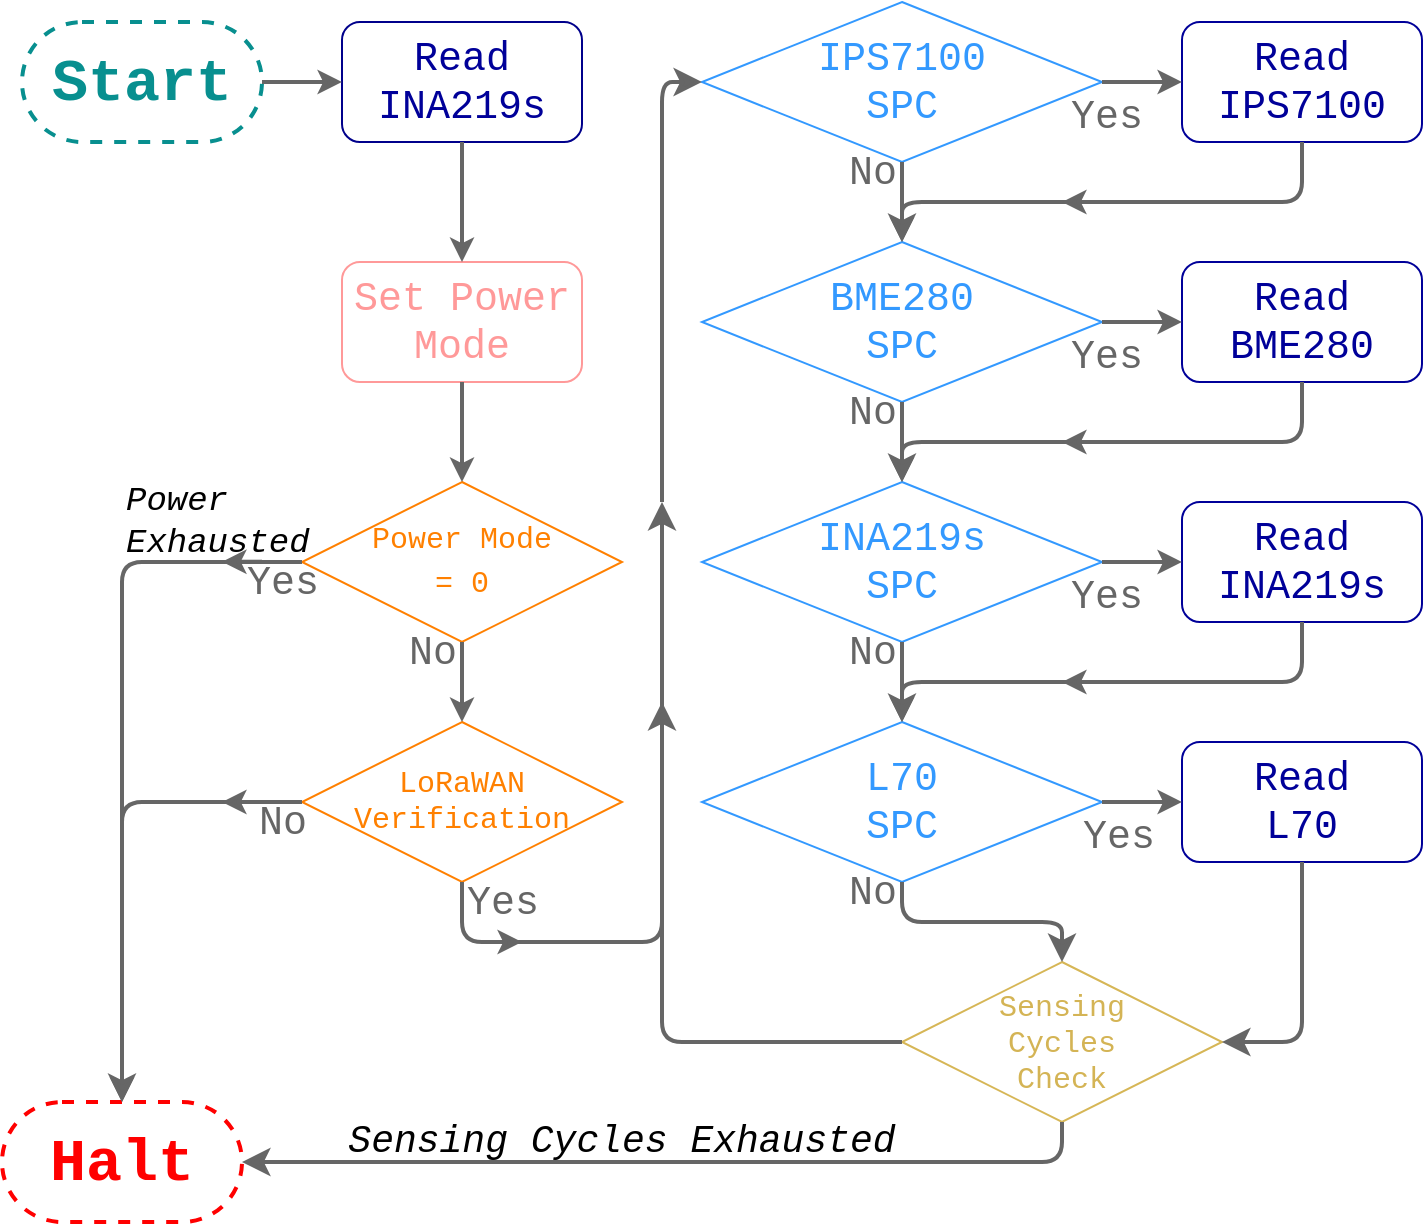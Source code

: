 <mxfile version="24.8.3">
  <diagram name="Page-1" id="m-hdq2T-ttEnODXYo0wn">
    <mxGraphModel dx="1570" dy="1025" grid="1" gridSize="10" guides="1" tooltips="1" connect="1" arrows="1" fold="1" page="1" pageScale="1" pageWidth="1169" pageHeight="827" math="0" shadow="0">
      <root>
        <mxCell id="0" />
        <mxCell id="1" parent="0" />
        <mxCell id="Z7rAsoOcoWFiMxSJse_U-8" value="&lt;font style=&quot;font-size: 20px;&quot; face=&quot;Courier New&quot;&gt;No&lt;/font&gt;" style="edgeLabel;html=1;align=center;verticalAlign=middle;resizable=0;points=[];fontColor=#666666;" parent="1" vertex="1" connectable="0">
          <mxGeometry x="240" y="360.002" as="geometry">
            <mxPoint x="5" y="5" as="offset" />
          </mxGeometry>
        </mxCell>
        <mxCell id="Z7rAsoOcoWFiMxSJse_U-3" value="&lt;font style=&quot;font-size: 20px;&quot; face=&quot;Courier New&quot;&gt;No&lt;/font&gt;" style="edgeLabel;html=1;align=center;verticalAlign=middle;resizable=0;points=[];fontColor=#666666;" parent="1" vertex="1" connectable="0">
          <mxGeometry x="460" y="120.002" as="geometry">
            <mxPoint x="5" y="5" as="offset" />
          </mxGeometry>
        </mxCell>
        <mxCell id="Z7rAsoOcoWFiMxSJse_U-2" value="&lt;font style=&quot;font-size: 20px;&quot; face=&quot;Courier New&quot;&gt;No&lt;/font&gt;" style="edgeLabel;html=1;align=center;verticalAlign=middle;resizable=0;points=[];fontColor=#666666;" parent="1" vertex="1" connectable="0">
          <mxGeometry x="460" y="240.002" as="geometry">
            <mxPoint x="5" y="5" as="offset" />
          </mxGeometry>
        </mxCell>
        <mxCell id="Z7rAsoOcoWFiMxSJse_U-1" value="&lt;font style=&quot;font-size: 20px;&quot; face=&quot;Courier New&quot;&gt;No&lt;/font&gt;" style="edgeLabel;html=1;align=center;verticalAlign=middle;resizable=0;points=[];fontColor=#666666;" parent="1" vertex="1" connectable="0">
          <mxGeometry x="460" y="360.002" as="geometry">
            <mxPoint x="5" y="5" as="offset" />
          </mxGeometry>
        </mxCell>
        <mxCell id="mAioPvJ35c6o3KTTYfeK-92" value="&lt;font style=&quot;font-size: 20px;&quot; face=&quot;Courier New&quot;&gt;No&lt;/font&gt;" style="edgeLabel;html=1;align=center;verticalAlign=middle;resizable=0;points=[];fontColor=#666666;" parent="1" vertex="1" connectable="0">
          <mxGeometry x="460" y="480.002" as="geometry">
            <mxPoint x="5" y="5" as="offset" />
          </mxGeometry>
        </mxCell>
        <mxCell id="mAioPvJ35c6o3KTTYfeK-108" value="&lt;span style=&quot;font-family: &amp;quot;Courier New&amp;quot;; font-size: 20px;&quot;&gt;Yes&lt;/span&gt;" style="edgeLabel;html=1;align=center;verticalAlign=middle;resizable=0;points=[];fontColor=#666666;" parent="1" vertex="1" connectable="0">
          <mxGeometry x="280" y="490.002" as="geometry" />
        </mxCell>
        <mxCell id="mAioPvJ35c6o3KTTYfeK-102" value="&lt;span style=&quot;font-family: &amp;quot;Courier New&amp;quot;; font-size: 20px;&quot;&gt;No&lt;/span&gt;" style="edgeLabel;html=1;align=center;verticalAlign=middle;resizable=0;points=[];fontColor=#666666;" parent="1" vertex="1" connectable="0">
          <mxGeometry x="170" y="450.002" as="geometry" />
        </mxCell>
        <mxCell id="mAioPvJ35c6o3KTTYfeK-101" value="&lt;span style=&quot;font-family: &amp;quot;Courier New&amp;quot;; font-size: 20px;&quot;&gt;Yes&lt;/span&gt;" style="edgeLabel;html=1;align=center;verticalAlign=middle;resizable=0;points=[];fontColor=#666666;" parent="1" vertex="1" connectable="0">
          <mxGeometry x="170" y="330.002" as="geometry" />
        </mxCell>
        <mxCell id="mAioPvJ35c6o3KTTYfeK-96" value="&lt;font style=&quot;font-size: 20px;&quot; face=&quot;Courier New&quot;&gt;Yes&lt;/font&gt;" style="edgeLabel;html=1;align=center;verticalAlign=middle;resizable=0;points=[];fontColor=#666666;" parent="1" vertex="1" connectable="0">
          <mxGeometry x="584" y="350.002" as="geometry">
            <mxPoint x="-2" y="-13" as="offset" />
          </mxGeometry>
        </mxCell>
        <mxCell id="mAioPvJ35c6o3KTTYfeK-95" value="&lt;font style=&quot;font-size: 20px;&quot; face=&quot;Courier New&quot;&gt;Yes&lt;/font&gt;" style="edgeLabel;html=1;align=center;verticalAlign=middle;resizable=0;points=[];fontColor=#666666;" parent="1" vertex="1" connectable="0">
          <mxGeometry x="584" y="230.002" as="geometry">
            <mxPoint x="-2" y="-13" as="offset" />
          </mxGeometry>
        </mxCell>
        <mxCell id="mAioPvJ35c6o3KTTYfeK-94" value="&lt;font style=&quot;font-size: 20px;&quot; face=&quot;Courier New&quot;&gt;Yes&lt;/font&gt;" style="edgeLabel;html=1;align=center;verticalAlign=middle;resizable=0;points=[];fontColor=#666666;" parent="1" vertex="1" connectable="0">
          <mxGeometry x="584" y="110.002" as="geometry">
            <mxPoint x="-2" y="-13" as="offset" />
          </mxGeometry>
        </mxCell>
        <mxCell id="mAioPvJ35c6o3KTTYfeK-2" value="&lt;font size=&quot;1&quot; face=&quot;Courier New&quot; color=&quot;#088f8f&quot;&gt;&lt;b style=&quot;font-size: 30px;&quot;&gt;Start&lt;/b&gt;&lt;/font&gt;" style="rounded=1;whiteSpace=wrap;html=1;arcSize=50;strokeColor=#088F8F;dashed=1;strokeWidth=2;" parent="1" vertex="1">
          <mxGeometry x="40" y="50" width="120" height="60" as="geometry" />
        </mxCell>
        <mxCell id="mAioPvJ35c6o3KTTYfeK-4" value="&lt;font color=&quot;#000099&quot; face=&quot;Courier New&quot; style=&quot;font-size: 20px;&quot;&gt;Read INA219s&lt;/font&gt;" style="rounded=1;whiteSpace=wrap;html=1;strokeColor=#00008B;" parent="1" vertex="1">
          <mxGeometry x="200" y="50" width="120" height="60" as="geometry" />
        </mxCell>
        <mxCell id="mAioPvJ35c6o3KTTYfeK-5" value="&lt;span style=&quot;font-family: &amp;quot;Courier New&amp;quot;; font-size: 20px; background-color: rgb(255, 255, 255);&quot;&gt;&lt;font color=&quot;#ff9999&quot;&gt;Set Power Mode&lt;/font&gt;&lt;/span&gt;" style="rounded=1;whiteSpace=wrap;html=1;fillColor=#FFFFFF;strokeColor=#FF9999;" parent="1" vertex="1">
          <mxGeometry x="200" y="170" width="120" height="60" as="geometry" />
        </mxCell>
        <mxCell id="mAioPvJ35c6o3KTTYfeK-17" value="&lt;font size=&quot;1&quot; color=&quot;#ff0000&quot; face=&quot;Courier New&quot;&gt;&lt;b style=&quot;font-size: 30px;&quot;&gt;Halt&lt;/b&gt;&lt;/font&gt;" style="rounded=1;whiteSpace=wrap;html=1;arcSize=50;strokeColor=#FF0000;dashed=1;strokeWidth=2;" parent="1" vertex="1">
          <mxGeometry x="30" y="590" width="120" height="60" as="geometry" />
        </mxCell>
        <mxCell id="mAioPvJ35c6o3KTTYfeK-20" value="&lt;font style=&quot;font-size: 16px;&quot; color=&quot;#ff8000&quot; face=&quot;Courier New&quot;&gt;&lt;span style=&quot;font-size: 15px;&quot;&gt;Power Mode&lt;/span&gt;&lt;/font&gt;&lt;div style=&quot;font-size: 16px;&quot;&gt;&lt;font style=&quot;font-size: 16px;&quot; color=&quot;#ff8000&quot; face=&quot;Courier New&quot;&gt;&lt;span style=&quot;font-size: 15px;&quot;&gt;= 0&lt;/span&gt;&lt;/font&gt;&lt;/div&gt;" style="rhombus;whiteSpace=wrap;html=1;align=center;strokeColor=#FF8000;" parent="1" vertex="1">
          <mxGeometry x="180" y="280" width="160" height="80" as="geometry" />
        </mxCell>
        <mxCell id="mAioPvJ35c6o3KTTYfeK-23" value="&lt;span style=&quot;font-family: &amp;quot;Courier New&amp;quot;; font-size: 20px;&quot;&gt;&lt;font color=&quot;#3399ff&quot;&gt;BME280&lt;/font&gt;&lt;/span&gt;&lt;div&gt;&lt;span style=&quot;font-family: &amp;quot;Courier New&amp;quot;; font-size: 20px;&quot;&gt;&lt;font color=&quot;#3399ff&quot;&gt;SPC&lt;/font&gt;&lt;/span&gt;&lt;/div&gt;" style="rhombus;whiteSpace=wrap;html=1;strokeColor=#3399FF;" parent="1" vertex="1">
          <mxGeometry x="380" y="160" width="200" height="80" as="geometry" />
        </mxCell>
        <mxCell id="mAioPvJ35c6o3KTTYfeK-27" value="&lt;span style=&quot;font-family: &amp;quot;Courier New&amp;quot;; font-size: 20px;&quot;&gt;&lt;font color=&quot;#3399ff&quot;&gt;IPS7100&lt;/font&gt;&lt;/span&gt;&lt;div&gt;&lt;span style=&quot;font-family: &amp;quot;Courier New&amp;quot;; font-size: 20px;&quot;&gt;&lt;font color=&quot;#3399ff&quot;&gt;SPC&lt;/font&gt;&lt;/span&gt;&lt;/div&gt;" style="rhombus;whiteSpace=wrap;html=1;strokeColor=#3399FF;" parent="1" vertex="1">
          <mxGeometry x="380" y="40" width="200" height="80" as="geometry" />
        </mxCell>
        <mxCell id="mAioPvJ35c6o3KTTYfeK-28" value="&lt;span style=&quot;font-family: &amp;quot;Courier New&amp;quot;; font-size: 20px;&quot;&gt;&lt;font color=&quot;#3399ff&quot;&gt;INA219s&lt;/font&gt;&lt;/span&gt;&lt;div&gt;&lt;div&gt;&lt;span style=&quot;font-family: &amp;quot;Courier New&amp;quot;; font-size: 20px;&quot;&gt;&lt;font color=&quot;#3399ff&quot;&gt;SPC&lt;/font&gt;&lt;/span&gt;&lt;/div&gt;&lt;/div&gt;" style="rhombus;whiteSpace=wrap;html=1;strokeColor=#3399FF;" parent="1" vertex="1">
          <mxGeometry x="380" y="280" width="200" height="80" as="geometry" />
        </mxCell>
        <mxCell id="mAioPvJ35c6o3KTTYfeK-29" value="&lt;span style=&quot;font-family: &amp;quot;Courier New&amp;quot;; font-size: 20px;&quot;&gt;&lt;font color=&quot;#3399ff&quot;&gt;L70&lt;/font&gt;&lt;/span&gt;&lt;div&gt;&lt;span style=&quot;font-family: &amp;quot;Courier New&amp;quot;; font-size: 20px;&quot;&gt;&lt;font color=&quot;#3399ff&quot;&gt;SPC&lt;/font&gt;&lt;/span&gt;&lt;/div&gt;" style="rhombus;whiteSpace=wrap;html=1;strokeColor=#3399FF;" parent="1" vertex="1">
          <mxGeometry x="380" y="400" width="200" height="80" as="geometry" />
        </mxCell>
        <mxCell id="mAioPvJ35c6o3KTTYfeK-31" value="&lt;font color=&quot;#000099&quot; face=&quot;Courier New&quot; style=&quot;font-size: 20px;&quot;&gt;Read IPS7100&lt;/font&gt;" style="rounded=1;whiteSpace=wrap;html=1;strokeColor=#000099;" parent="1" vertex="1">
          <mxGeometry x="620" y="50" width="120" height="60" as="geometry" />
        </mxCell>
        <mxCell id="mAioPvJ35c6o3KTTYfeK-32" value="&lt;font color=&quot;#000099&quot; face=&quot;Courier New&quot; style=&quot;font-size: 20px;&quot;&gt;Read BME280&lt;/font&gt;" style="rounded=1;whiteSpace=wrap;html=1;strokeColor=#000099;" parent="1" vertex="1">
          <mxGeometry x="620" y="170" width="120" height="60" as="geometry" />
        </mxCell>
        <mxCell id="mAioPvJ35c6o3KTTYfeK-33" value="&lt;font color=&quot;#000099&quot; face=&quot;Courier New&quot; style=&quot;font-size: 20px;&quot;&gt;Read INA219s&lt;/font&gt;" style="rounded=1;whiteSpace=wrap;html=1;strokeColor=#000099;" parent="1" vertex="1">
          <mxGeometry x="620" y="290" width="120" height="60" as="geometry" />
        </mxCell>
        <mxCell id="mAioPvJ35c6o3KTTYfeK-34" value="&lt;font color=&quot;#000099&quot; face=&quot;Courier New&quot; style=&quot;font-size: 20px;&quot;&gt;Read&lt;/font&gt;&lt;div&gt;&lt;font color=&quot;#000099&quot; face=&quot;Courier New&quot; style=&quot;font-size: 20px;&quot;&gt;L70&lt;/font&gt;&lt;/div&gt;" style="rounded=1;whiteSpace=wrap;html=1;strokeColor=#000099;" parent="1" vertex="1">
          <mxGeometry x="620" y="410" width="120" height="60" as="geometry" />
        </mxCell>
        <mxCell id="mAioPvJ35c6o3KTTYfeK-37" value="&lt;font style=&quot;font-size: 15px;&quot;&gt;&lt;font color=&quot;#d4b455&quot; face=&quot;Courier New&quot; style=&quot;font-size: 15px;&quot;&gt;Sensing&lt;/font&gt;&lt;/font&gt;&lt;div&gt;&lt;font color=&quot;#d4b455&quot; face=&quot;Courier New&quot;&gt;&lt;span style=&quot;font-size: 15px;&quot;&gt;Cycles&lt;/span&gt;&lt;/font&gt;&lt;/div&gt;&lt;div&gt;&lt;font color=&quot;#d4b455&quot; face=&quot;Courier New&quot;&gt;&lt;span style=&quot;font-size: 15px;&quot;&gt;Check&lt;/span&gt;&lt;/font&gt;&lt;/div&gt;" style="rhombus;whiteSpace=wrap;html=1;align=center;strokeColor=#d6b656;fillColor=#FFFFFF;" parent="1" vertex="1">
          <mxGeometry x="480" y="520" width="160" height="80" as="geometry" />
        </mxCell>
        <mxCell id="mAioPvJ35c6o3KTTYfeK-39" value="&lt;font color=&quot;#ff8000&quot; face=&quot;Courier New&quot;&gt;&lt;span style=&quot;font-size: 15px;&quot;&gt;LoRaWAN&lt;/span&gt;&lt;/font&gt;&lt;div&gt;&lt;font color=&quot;#ff8000&quot; face=&quot;Courier New&quot;&gt;&lt;span style=&quot;font-size: 15px;&quot;&gt;Verification&lt;/span&gt;&lt;/font&gt;&lt;/div&gt;" style="rhombus;whiteSpace=wrap;html=1;align=center;strokeColor=#FF8000;" parent="1" vertex="1">
          <mxGeometry x="180" y="400" width="160" height="80" as="geometry" />
        </mxCell>
        <mxCell id="mAioPvJ35c6o3KTTYfeK-40" value="" style="endArrow=classic;html=1;rounded=0;exitX=1;exitY=0.5;exitDx=0;exitDy=0;entryX=0;entryY=0.5;entryDx=0;entryDy=0;strokeColor=#666666;strokeWidth=2;" parent="1" source="mAioPvJ35c6o3KTTYfeK-2" target="mAioPvJ35c6o3KTTYfeK-4" edge="1">
          <mxGeometry width="50" height="50" relative="1" as="geometry">
            <mxPoint x="560" y="340" as="sourcePoint" />
            <mxPoint x="610" y="290" as="targetPoint" />
          </mxGeometry>
        </mxCell>
        <mxCell id="mAioPvJ35c6o3KTTYfeK-41" value="" style="endArrow=classic;html=1;rounded=0;exitX=0.5;exitY=1;exitDx=0;exitDy=0;entryX=0.5;entryY=0;entryDx=0;entryDy=0;fontColor=#999999;strokeColor=#666666;strokeWidth=2;" parent="1" source="mAioPvJ35c6o3KTTYfeK-4" target="mAioPvJ35c6o3KTTYfeK-5" edge="1">
          <mxGeometry width="50" height="50" relative="1" as="geometry">
            <mxPoint x="170" y="90" as="sourcePoint" />
            <mxPoint x="210" y="90" as="targetPoint" />
            <Array as="points">
              <mxPoint x="260" y="140" />
            </Array>
          </mxGeometry>
        </mxCell>
        <mxCell id="mAioPvJ35c6o3KTTYfeK-42" value="" style="endArrow=classic;html=1;rounded=0;exitX=0.5;exitY=1;exitDx=0;exitDy=0;entryX=0.5;entryY=0;entryDx=0;entryDy=0;fontColor=#999999;strokeColor=#666666;strokeWidth=2;" parent="1" source="mAioPvJ35c6o3KTTYfeK-5" target="mAioPvJ35c6o3KTTYfeK-20" edge="1">
          <mxGeometry width="50" height="50" relative="1" as="geometry">
            <mxPoint x="270" y="120" as="sourcePoint" />
            <mxPoint x="270" y="180" as="targetPoint" />
          </mxGeometry>
        </mxCell>
        <mxCell id="mAioPvJ35c6o3KTTYfeK-47" value="" style="endArrow=classic;html=1;rounded=1;exitX=0;exitY=0.5;exitDx=0;exitDy=0;entryX=0.5;entryY=0;entryDx=0;entryDy=0;curved=0;strokeColor=#666666;strokeWidth=2;fontColor=#666666;" parent="1" source="mAioPvJ35c6o3KTTYfeK-39" target="mAioPvJ35c6o3KTTYfeK-17" edge="1">
          <mxGeometry width="50" height="50" relative="1" as="geometry">
            <mxPoint x="100" y="400" as="sourcePoint" />
            <mxPoint x="150" y="350" as="targetPoint" />
            <Array as="points">
              <mxPoint x="90" y="440" />
            </Array>
          </mxGeometry>
        </mxCell>
        <mxCell id="mAioPvJ35c6o3KTTYfeK-54" value="" style="endArrow=classic;html=1;rounded=0;exitX=0.5;exitY=1;exitDx=0;exitDy=0;entryX=0.5;entryY=0;entryDx=0;entryDy=0;fontColor=#666666;strokeColor=#666666;strokeWidth=2;" parent="1" source="mAioPvJ35c6o3KTTYfeK-20" target="mAioPvJ35c6o3KTTYfeK-39" edge="1">
          <mxGeometry width="50" height="50" relative="1" as="geometry">
            <mxPoint x="560" y="340" as="sourcePoint" />
            <mxPoint x="610" y="290" as="targetPoint" />
          </mxGeometry>
        </mxCell>
        <mxCell id="mAioPvJ35c6o3KTTYfeK-56" value="" style="edgeStyle=elbowEdgeStyle;elbow=vertical;endArrow=classic;html=1;rounded=1;endSize=8;startSize=8;exitX=0.5;exitY=1;exitDx=0;exitDy=0;curved=0;fontColor=#666666;strokeColor=#666666;strokeWidth=2;" parent="1" source="mAioPvJ35c6o3KTTYfeK-39" edge="1">
          <mxGeometry width="50" height="50" relative="1" as="geometry">
            <mxPoint x="240" y="470" as="sourcePoint" />
            <mxPoint x="360" y="290" as="targetPoint" />
            <Array as="points">
              <mxPoint x="310" y="510" />
            </Array>
          </mxGeometry>
        </mxCell>
        <mxCell id="mAioPvJ35c6o3KTTYfeK-57" value="" style="edgeStyle=segmentEdgeStyle;endArrow=classic;html=1;curved=0;rounded=1;endSize=8;startSize=8;entryX=0;entryY=0.5;entryDx=0;entryDy=0;strokeColor=#666666;strokeWidth=2;fontColor=#666666;" parent="1" target="mAioPvJ35c6o3KTTYfeK-27" edge="1">
          <mxGeometry width="50" height="50" relative="1" as="geometry">
            <mxPoint x="360" y="290" as="sourcePoint" />
            <mxPoint x="400" y="130" as="targetPoint" />
            <Array as="points">
              <mxPoint x="360" y="80" />
            </Array>
          </mxGeometry>
        </mxCell>
        <mxCell id="mAioPvJ35c6o3KTTYfeK-60" value="" style="edgeStyle=segmentEdgeStyle;endArrow=classic;html=1;curved=0;rounded=1;endSize=8;startSize=8;exitX=0;exitY=0.5;exitDx=0;exitDy=0;entryX=0.5;entryY=0;entryDx=0;entryDy=0;strokeColor=#666666;fontColor=#666666;strokeWidth=2;" parent="1" source="mAioPvJ35c6o3KTTYfeK-20" target="mAioPvJ35c6o3KTTYfeK-17" edge="1">
          <mxGeometry width="50" height="50" relative="1" as="geometry">
            <mxPoint x="560" y="340" as="sourcePoint" />
            <mxPoint x="610" y="290" as="targetPoint" />
            <Array as="points">
              <mxPoint x="90" y="320" />
            </Array>
          </mxGeometry>
        </mxCell>
        <mxCell id="mAioPvJ35c6o3KTTYfeK-66" value="" style="endArrow=classic;html=1;rounded=0;strokeColor=#666666;fontColor=#666666;strokeWidth=2;" parent="1" edge="1">
          <mxGeometry width="50" height="50" relative="1" as="geometry">
            <mxPoint x="160" y="319.86" as="sourcePoint" />
            <mxPoint x="140" y="319.86" as="targetPoint" />
          </mxGeometry>
        </mxCell>
        <mxCell id="mAioPvJ35c6o3KTTYfeK-68" value="" style="endArrow=classic;html=1;rounded=0;fontColor=#666666;strokeColor=#666666;strokeWidth=2;" parent="1" edge="1">
          <mxGeometry width="50" height="50" relative="1" as="geometry">
            <mxPoint x="160" y="440" as="sourcePoint" />
            <mxPoint x="140" y="440" as="targetPoint" />
          </mxGeometry>
        </mxCell>
        <mxCell id="mAioPvJ35c6o3KTTYfeK-70" value="" style="endArrow=classic;html=1;rounded=0;strokeWidth=2;strokeColor=#666666;" parent="1" edge="1">
          <mxGeometry width="50" height="50" relative="1" as="geometry">
            <mxPoint x="270" y="510" as="sourcePoint" />
            <mxPoint x="290" y="510" as="targetPoint" />
          </mxGeometry>
        </mxCell>
        <mxCell id="mAioPvJ35c6o3KTTYfeK-71" value="" style="endArrow=classic;html=1;rounded=0;exitX=0.5;exitY=1;exitDx=0;exitDy=0;entryX=0.5;entryY=0;entryDx=0;entryDy=0;fontColor=#666666;strokeWidth=2;strokeColor=#666666;" parent="1" edge="1">
          <mxGeometry width="50" height="50" relative="1" as="geometry">
            <mxPoint x="480" y="360" as="sourcePoint" />
            <mxPoint x="480" y="400" as="targetPoint" />
          </mxGeometry>
        </mxCell>
        <mxCell id="mAioPvJ35c6o3KTTYfeK-73" value="" style="endArrow=classic;html=1;rounded=0;exitX=0.5;exitY=1;exitDx=0;exitDy=0;entryX=0.5;entryY=0;entryDx=0;entryDy=0;strokeColor=#666666;strokeWidth=2;fontColor=#666666;" parent="1" source="mAioPvJ35c6o3KTTYfeK-23" target="mAioPvJ35c6o3KTTYfeK-28" edge="1">
          <mxGeometry width="50" height="50" relative="1" as="geometry">
            <mxPoint x="490" y="240" as="sourcePoint" />
            <mxPoint x="490" y="280" as="targetPoint" />
          </mxGeometry>
        </mxCell>
        <mxCell id="mAioPvJ35c6o3KTTYfeK-75" value="" style="endArrow=classic;html=1;rounded=0;exitX=0.5;exitY=1;exitDx=0;exitDy=0;entryX=0.5;entryY=0;entryDx=0;entryDy=0;strokeColor=#666666;strokeWidth=2;fontColor=#666666;" parent="1" edge="1">
          <mxGeometry width="50" height="50" relative="1" as="geometry">
            <mxPoint x="480" y="120" as="sourcePoint" />
            <mxPoint x="480" y="160" as="targetPoint" />
          </mxGeometry>
        </mxCell>
        <mxCell id="mAioPvJ35c6o3KTTYfeK-77" value="" style="edgeStyle=elbowEdgeStyle;elbow=vertical;endArrow=classic;html=1;curved=0;rounded=1;endSize=8;startSize=8;exitX=0.5;exitY=1;exitDx=0;exitDy=0;flowAnimation=0;shadow=0;strokeColor=#666666;strokeWidth=2;fontColor=#666666;" parent="1" source="mAioPvJ35c6o3KTTYfeK-31" edge="1">
          <mxGeometry width="50" height="50" relative="1" as="geometry">
            <mxPoint x="780" y="190" as="sourcePoint" />
            <mxPoint x="480" y="160" as="targetPoint" />
            <Array as="points">
              <mxPoint x="580" y="140" />
            </Array>
          </mxGeometry>
        </mxCell>
        <mxCell id="mAioPvJ35c6o3KTTYfeK-78" value="" style="edgeStyle=elbowEdgeStyle;elbow=vertical;endArrow=classic;html=1;curved=0;rounded=1;endSize=8;startSize=8;exitX=0.5;exitY=1;exitDx=0;exitDy=0;entryX=0.5;entryY=0;entryDx=0;entryDy=0;strokeColor=#666666;strokeWidth=2;fontColor=#666666;" parent="1" source="mAioPvJ35c6o3KTTYfeK-32" target="mAioPvJ35c6o3KTTYfeK-28" edge="1">
          <mxGeometry width="50" height="50" relative="1" as="geometry">
            <mxPoint x="660" y="210" as="sourcePoint" />
            <mxPoint x="480" y="268" as="targetPoint" />
            <Array as="points">
              <mxPoint x="570" y="260" />
              <mxPoint x="560" y="240" />
            </Array>
          </mxGeometry>
        </mxCell>
        <mxCell id="mAioPvJ35c6o3KTTYfeK-79" value="" style="edgeStyle=elbowEdgeStyle;elbow=vertical;endArrow=classic;html=1;curved=0;rounded=1;endSize=8;startSize=8;exitX=0.5;exitY=1;exitDx=0;exitDy=0;entryX=0.5;entryY=0;entryDx=0;entryDy=0;strokeColor=#666666;strokeWidth=2;fontColor=#666666;" parent="1" source="mAioPvJ35c6o3KTTYfeK-33" target="mAioPvJ35c6o3KTTYfeK-29" edge="1">
          <mxGeometry width="50" height="50" relative="1" as="geometry">
            <mxPoint x="660" y="330" as="sourcePoint" />
            <mxPoint x="480" y="400" as="targetPoint" />
            <Array as="points">
              <mxPoint x="570" y="380" />
              <mxPoint x="560" y="360" />
            </Array>
          </mxGeometry>
        </mxCell>
        <mxCell id="mAioPvJ35c6o3KTTYfeK-81" value="" style="endArrow=classic;html=1;rounded=0;strokeWidth=2;strokeColor=#666666;" parent="1" edge="1">
          <mxGeometry width="50" height="50" relative="1" as="geometry">
            <mxPoint x="600" y="140" as="sourcePoint" />
            <mxPoint x="560" y="140" as="targetPoint" />
          </mxGeometry>
        </mxCell>
        <mxCell id="mAioPvJ35c6o3KTTYfeK-82" value="" style="endArrow=classic;html=1;rounded=0;strokeWidth=2;strokeColor=#666666;" parent="1" edge="1">
          <mxGeometry width="50" height="50" relative="1" as="geometry">
            <mxPoint x="600" y="260" as="sourcePoint" />
            <mxPoint x="560" y="260" as="targetPoint" />
          </mxGeometry>
        </mxCell>
        <mxCell id="mAioPvJ35c6o3KTTYfeK-83" value="" style="endArrow=classic;html=1;rounded=0;fontColor=#666666;strokeWidth=2;strokeColor=#666666;" parent="1" edge="1">
          <mxGeometry width="50" height="50" relative="1" as="geometry">
            <mxPoint x="600" y="380" as="sourcePoint" />
            <mxPoint x="560" y="380" as="targetPoint" />
          </mxGeometry>
        </mxCell>
        <mxCell id="mAioPvJ35c6o3KTTYfeK-84" value="" style="endArrow=classic;html=1;rounded=0;entryX=0;entryY=0.5;entryDx=0;entryDy=0;exitX=1;exitY=0.5;exitDx=0;exitDy=0;strokeColor=#666666;strokeWidth=2;fontColor=#666666;" parent="1" source="mAioPvJ35c6o3KTTYfeK-27" target="mAioPvJ35c6o3KTTYfeK-31" edge="1">
          <mxGeometry width="50" height="50" relative="1" as="geometry">
            <mxPoint x="620" y="280" as="sourcePoint" />
            <mxPoint x="580" y="280" as="targetPoint" />
          </mxGeometry>
        </mxCell>
        <mxCell id="mAioPvJ35c6o3KTTYfeK-85" value="" style="endArrow=classic;html=1;rounded=0;exitX=1;exitY=0.5;exitDx=0;exitDy=0;entryX=0;entryY=0.5;entryDx=0;entryDy=0;strokeWidth=2;strokeColor=#666666;" parent="1" source="mAioPvJ35c6o3KTTYfeK-23" target="mAioPvJ35c6o3KTTYfeK-32" edge="1">
          <mxGeometry width="50" height="50" relative="1" as="geometry">
            <mxPoint x="630" y="290" as="sourcePoint" />
            <mxPoint x="590" y="290" as="targetPoint" />
          </mxGeometry>
        </mxCell>
        <mxCell id="mAioPvJ35c6o3KTTYfeK-86" value="" style="endArrow=classic;html=1;rounded=0;exitX=1;exitY=0.5;exitDx=0;exitDy=0;entryX=0;entryY=0.5;entryDx=0;entryDy=0;strokeColor=#666666;strokeWidth=2;fontColor=#666666;" parent="1" source="mAioPvJ35c6o3KTTYfeK-28" target="mAioPvJ35c6o3KTTYfeK-33" edge="1">
          <mxGeometry width="50" height="50" relative="1" as="geometry">
            <mxPoint x="640" y="300" as="sourcePoint" />
            <mxPoint x="600" y="300" as="targetPoint" />
          </mxGeometry>
        </mxCell>
        <mxCell id="mAioPvJ35c6o3KTTYfeK-87" value="" style="endArrow=classic;html=1;rounded=0;entryX=0;entryY=0.5;entryDx=0;entryDy=0;exitX=1;exitY=0.5;exitDx=0;exitDy=0;strokeColor=#666666;strokeWidth=2;fontColor=#666666;" parent="1" source="mAioPvJ35c6o3KTTYfeK-29" target="mAioPvJ35c6o3KTTYfeK-34" edge="1">
          <mxGeometry width="50" height="50" relative="1" as="geometry">
            <mxPoint x="590" y="440" as="sourcePoint" />
            <mxPoint x="610" y="310" as="targetPoint" />
          </mxGeometry>
        </mxCell>
        <mxCell id="mAioPvJ35c6o3KTTYfeK-89" value="" style="edgeStyle=elbowEdgeStyle;elbow=vertical;endArrow=classic;html=1;curved=0;rounded=1;endSize=8;startSize=8;exitX=0.5;exitY=1;exitDx=0;exitDy=0;entryX=1;entryY=0.5;entryDx=0;entryDy=0;strokeColor=#666666;strokeWidth=2;fontColor=#666666;" parent="1" source="mAioPvJ35c6o3KTTYfeK-34" target="mAioPvJ35c6o3KTTYfeK-37" edge="1">
          <mxGeometry width="50" height="50" relative="1" as="geometry">
            <mxPoint x="690" y="560" as="sourcePoint" />
            <mxPoint x="740" y="510" as="targetPoint" />
            <Array as="points">
              <mxPoint x="660" y="560" />
              <mxPoint x="660" y="540" />
            </Array>
          </mxGeometry>
        </mxCell>
        <mxCell id="mAioPvJ35c6o3KTTYfeK-90" value="" style="edgeStyle=elbowEdgeStyle;elbow=horizontal;endArrow=classic;html=1;curved=0;rounded=1;endSize=8;startSize=8;exitX=0.5;exitY=1;exitDx=0;exitDy=0;entryX=1;entryY=0.5;entryDx=0;entryDy=0;strokeColor=#666666;strokeWidth=2;fontColor=#666666;" parent="1" source="mAioPvJ35c6o3KTTYfeK-37" target="mAioPvJ35c6o3KTTYfeK-17" edge="1">
          <mxGeometry width="50" height="50" relative="1" as="geometry">
            <mxPoint x="330" y="660" as="sourcePoint" />
            <mxPoint x="380" y="610" as="targetPoint" />
            <Array as="points">
              <mxPoint x="560" y="620" />
            </Array>
          </mxGeometry>
        </mxCell>
        <mxCell id="mAioPvJ35c6o3KTTYfeK-91" value="" style="edgeStyle=elbowEdgeStyle;elbow=vertical;endArrow=classic;html=1;curved=0;rounded=1;endSize=8;startSize=8;exitX=0.5;exitY=1;exitDx=0;exitDy=0;entryX=0.5;entryY=0;entryDx=0;entryDy=0;strokeColor=#666666;strokeWidth=2;fontColor=#666666;" parent="1" source="mAioPvJ35c6o3KTTYfeK-29" target="mAioPvJ35c6o3KTTYfeK-37" edge="1">
          <mxGeometry width="50" height="50" relative="1" as="geometry">
            <mxPoint x="420" y="580" as="sourcePoint" />
            <mxPoint x="470" y="520" as="targetPoint" />
            <Array as="points" />
          </mxGeometry>
        </mxCell>
        <mxCell id="mAioPvJ35c6o3KTTYfeK-97" value="&lt;font style=&quot;font-size: 20px;&quot; face=&quot;Courier New&quot;&gt;Yes&lt;/font&gt;" style="edgeLabel;html=1;align=center;verticalAlign=middle;resizable=0;points=[];fontColor=#666666;" parent="1" vertex="1" connectable="0">
          <mxGeometry x="590" y="470.002" as="geometry">
            <mxPoint x="-2" y="-13" as="offset" />
          </mxGeometry>
        </mxCell>
        <mxCell id="mAioPvJ35c6o3KTTYfeK-103" value="" style="edgeStyle=segmentEdgeStyle;endArrow=classic;html=1;curved=0;rounded=1;endSize=8;startSize=8;exitX=0;exitY=0.5;exitDx=0;exitDy=0;fontColor=#666666;strokeColor=#666666;strokeWidth=2;" parent="1" source="mAioPvJ35c6o3KTTYfeK-37" edge="1">
          <mxGeometry width="50" height="50" relative="1" as="geometry">
            <mxPoint x="330" y="590" as="sourcePoint" />
            <mxPoint x="360" y="390" as="targetPoint" />
          </mxGeometry>
        </mxCell>
        <mxCell id="mAioPvJ35c6o3KTTYfeK-105" value="&lt;font size=&quot;1&quot; face=&quot;Courier New&quot; style=&quot;&quot;&gt;&lt;i style=&quot;font-size: 19px;&quot;&gt;Sensing Cycles Exhausted&lt;/i&gt;&lt;/font&gt;" style="text;html=1;align=center;verticalAlign=middle;whiteSpace=wrap;rounded=0;" parent="1" vertex="1">
          <mxGeometry x="180" y="600" width="320" height="20" as="geometry" />
        </mxCell>
        <mxCell id="Z7rAsoOcoWFiMxSJse_U-13" value="&lt;font face=&quot;Courier New&quot; style=&quot;font-size: 17px;&quot;&gt;&lt;i style=&quot;&quot;&gt;Power&lt;/i&gt;&lt;/font&gt;&lt;div style=&quot;font-size: 17px;&quot;&gt;&lt;font face=&quot;Courier New&quot; style=&quot;font-size: 17px;&quot;&gt;&lt;i style=&quot;&quot;&gt;Exhausted&lt;/i&gt;&lt;/font&gt;&lt;/div&gt;" style="text;html=1;align=left;verticalAlign=middle;whiteSpace=wrap;rounded=0;rotation=0;" parent="1" vertex="1">
          <mxGeometry x="90" y="280" width="110" height="40" as="geometry" />
        </mxCell>
      </root>
    </mxGraphModel>
  </diagram>
</mxfile>
